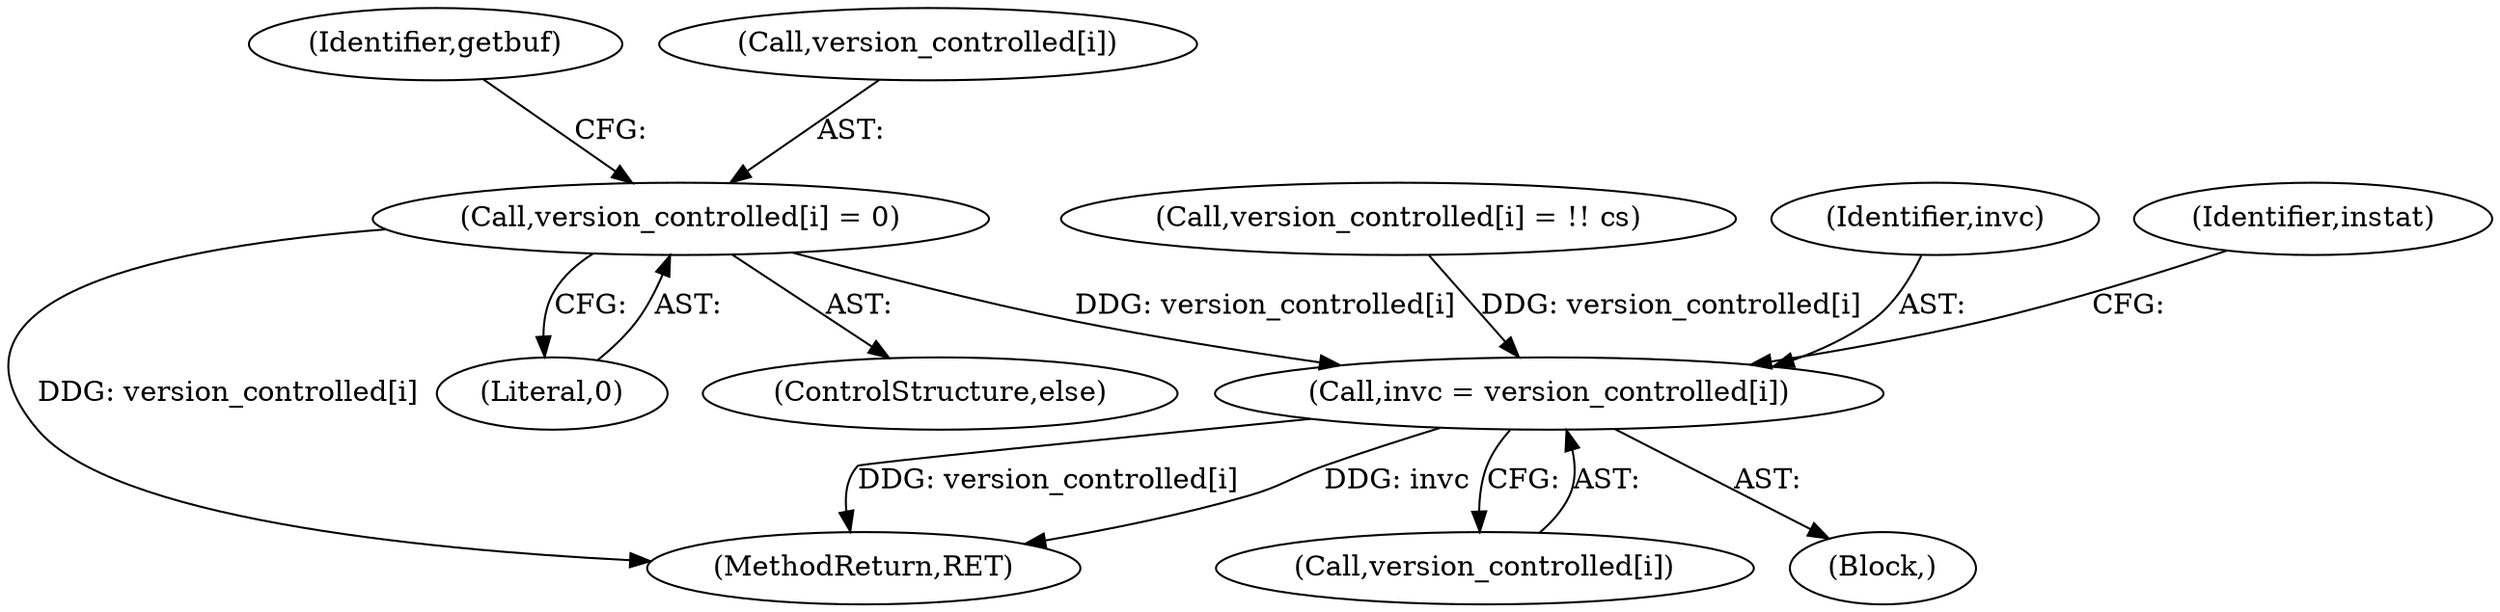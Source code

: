 digraph "0_savannah_f290f48a621867084884bfff87f8093c15195e6a@array" {
"1001917" [label="(Call,version_controlled[i] = 0)"];
"1002161" [label="(Call,invc = version_controlled[i])"];
"1001923" [label="(Identifier,getbuf)"];
"1002161" [label="(Call,invc = version_controlled[i])"];
"1002149" [label="(Block,)"];
"1001888" [label="(Call,version_controlled[i] = !! cs)"];
"1001918" [label="(Call,version_controlled[i])"];
"1002173" [label="(MethodReturn,RET)"];
"1001916" [label="(ControlStructure,else)"];
"1001921" [label="(Literal,0)"];
"1002162" [label="(Identifier,invc)"];
"1001917" [label="(Call,version_controlled[i] = 0)"];
"1002167" [label="(Identifier,instat)"];
"1002163" [label="(Call,version_controlled[i])"];
"1001917" -> "1001916"  [label="AST: "];
"1001917" -> "1001921"  [label="CFG: "];
"1001918" -> "1001917"  [label="AST: "];
"1001921" -> "1001917"  [label="AST: "];
"1001923" -> "1001917"  [label="CFG: "];
"1001917" -> "1002173"  [label="DDG: version_controlled[i]"];
"1001917" -> "1002161"  [label="DDG: version_controlled[i]"];
"1002161" -> "1002149"  [label="AST: "];
"1002161" -> "1002163"  [label="CFG: "];
"1002162" -> "1002161"  [label="AST: "];
"1002163" -> "1002161"  [label="AST: "];
"1002167" -> "1002161"  [label="CFG: "];
"1002161" -> "1002173"  [label="DDG: invc"];
"1002161" -> "1002173"  [label="DDG: version_controlled[i]"];
"1001888" -> "1002161"  [label="DDG: version_controlled[i]"];
}
